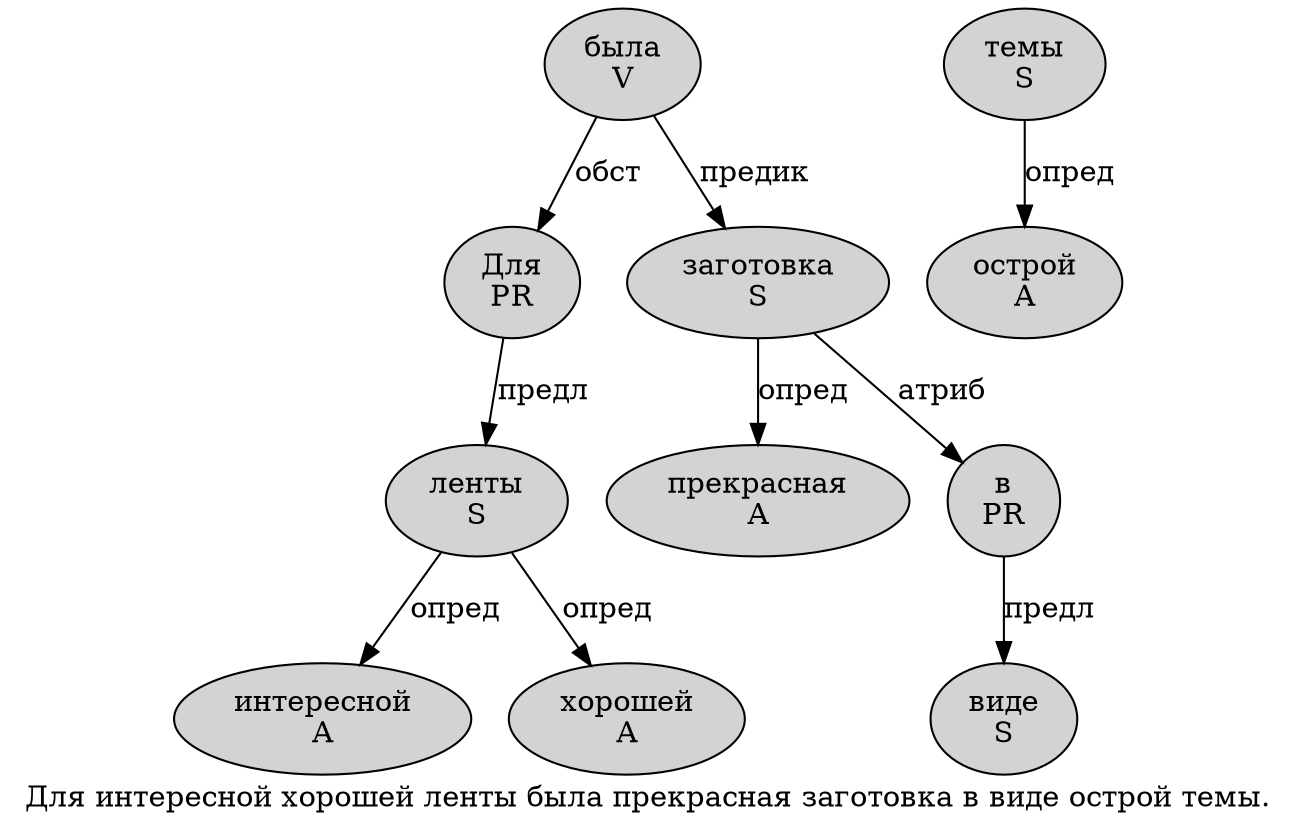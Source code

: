 digraph SENTENCE_4201 {
	graph [label="Для интересной хорошей ленты была прекрасная заготовка в виде острой темы."]
	node [style=filled]
		0 [label="Для
PR" color="" fillcolor=lightgray penwidth=1 shape=ellipse]
		1 [label="интересной
A" color="" fillcolor=lightgray penwidth=1 shape=ellipse]
		2 [label="хорошей
A" color="" fillcolor=lightgray penwidth=1 shape=ellipse]
		3 [label="ленты
S" color="" fillcolor=lightgray penwidth=1 shape=ellipse]
		4 [label="была
V" color="" fillcolor=lightgray penwidth=1 shape=ellipse]
		5 [label="прекрасная
A" color="" fillcolor=lightgray penwidth=1 shape=ellipse]
		6 [label="заготовка
S" color="" fillcolor=lightgray penwidth=1 shape=ellipse]
		7 [label="в
PR" color="" fillcolor=lightgray penwidth=1 shape=ellipse]
		8 [label="виде
S" color="" fillcolor=lightgray penwidth=1 shape=ellipse]
		9 [label="острой
A" color="" fillcolor=lightgray penwidth=1 shape=ellipse]
		10 [label="темы
S" color="" fillcolor=lightgray penwidth=1 shape=ellipse]
			6 -> 5 [label="опред"]
			6 -> 7 [label="атриб"]
			3 -> 1 [label="опред"]
			3 -> 2 [label="опред"]
			0 -> 3 [label="предл"]
			4 -> 0 [label="обст"]
			4 -> 6 [label="предик"]
			10 -> 9 [label="опред"]
			7 -> 8 [label="предл"]
}